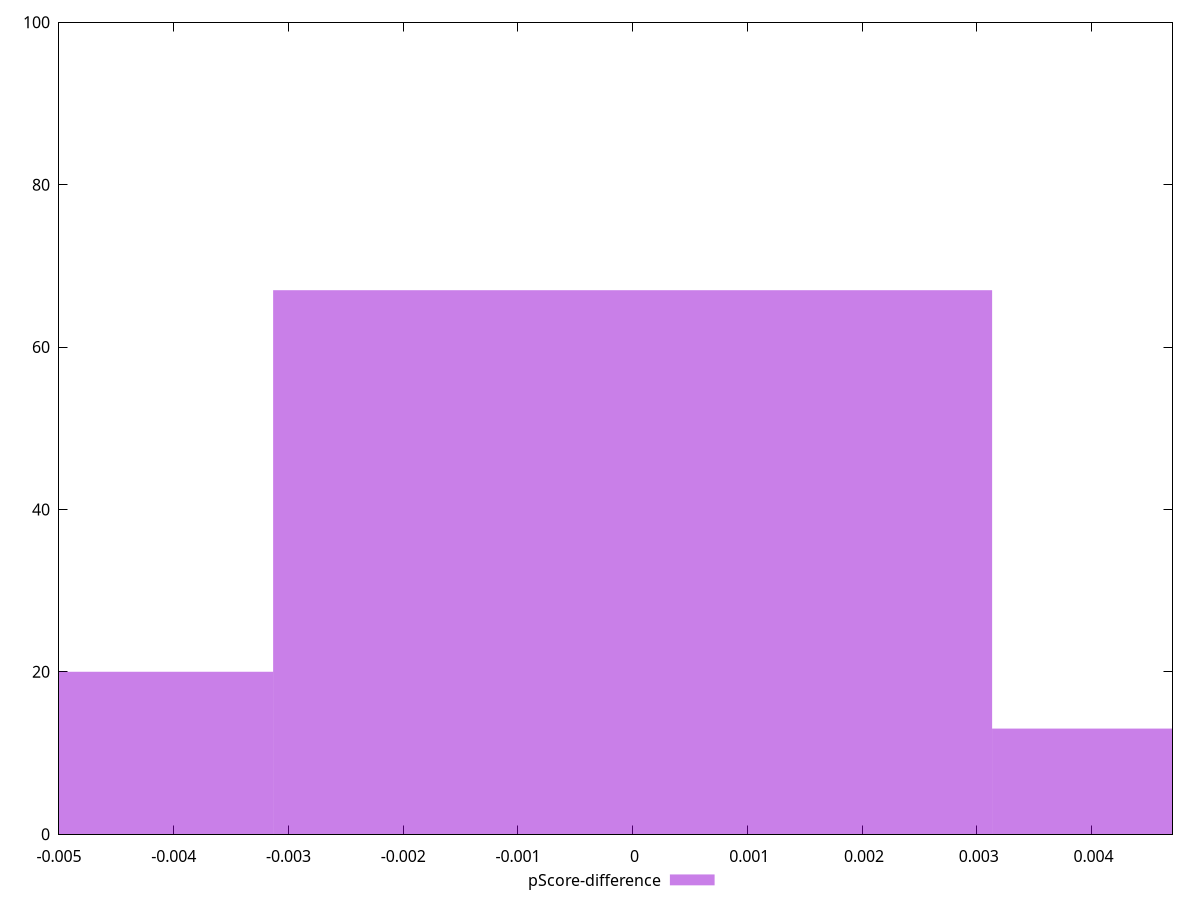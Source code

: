 reset

$pScoreDifference <<EOF
-0.006267148938848542 20
0 67
0.006267148938848542 13
EOF

set key outside below
set boxwidth 0.006267148938848542
set xrange [-0.0050000000000000044:0.004705882352941171]
set yrange [0:100]
set trange [0:100]
set style fill transparent solid 0.5 noborder
set terminal svg size 640, 490 enhanced background rgb 'white'
set output "reports/report_00027_2021-02-24T12-40-31.850Z/uses-http2/samples/music/pScore-difference/histogram.svg"

plot $pScoreDifference title "pScore-difference" with boxes

reset
